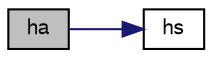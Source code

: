 digraph "ha"
{
  bgcolor="transparent";
  edge [fontname="FreeSans",fontsize="10",labelfontname="FreeSans",labelfontsize="10"];
  node [fontname="FreeSans",fontsize="10",shape=record];
  rankdir="LR";
  Node156 [label="ha",height=0.2,width=0.4,color="black", fillcolor="grey75", style="filled", fontcolor="black"];
  Node156 -> Node157 [color="midnightblue",fontsize="10",style="solid",fontname="FreeSans"];
  Node157 [label="hs",height=0.2,width=0.4,color="black",URL="$a30370.html#af7e93c786c1bd6230616e0c98e58a977",tooltip="Sensible enthalpy [J/kg]. "];
}
